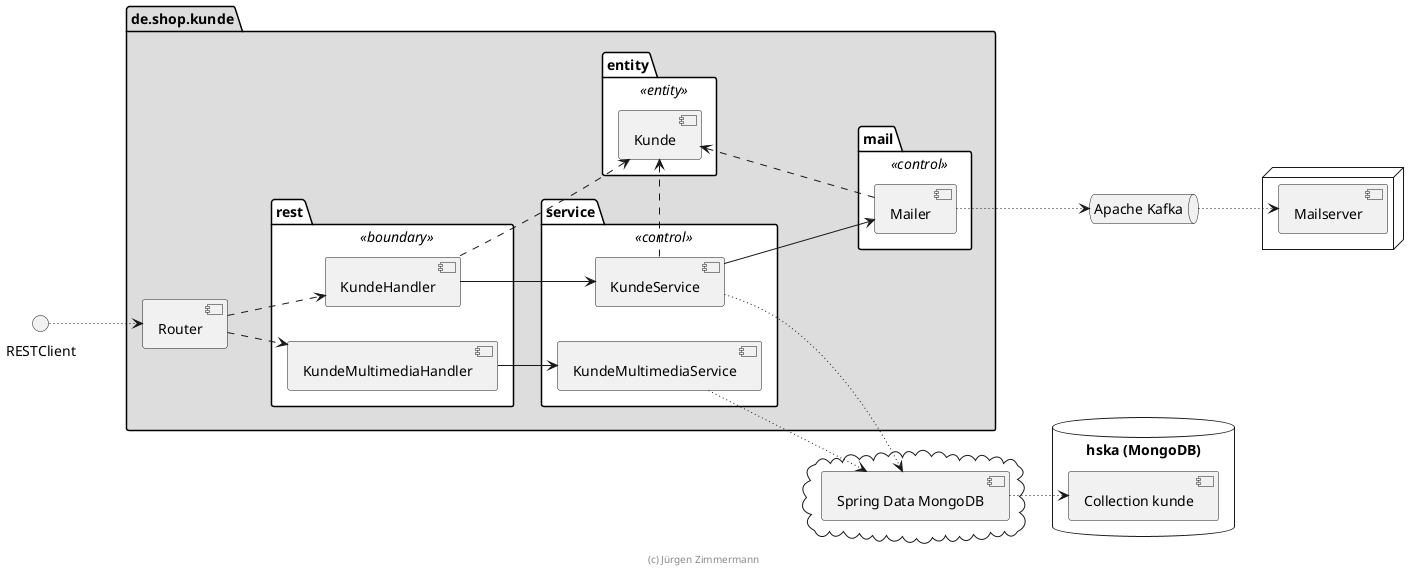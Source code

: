 @startuml

skinparam componentStyle uml2

left to right direction

package de.shop.kunde #DDDDDD {
    [Router]

    package rest <<boundary>> #FFFFFF {
        [KundeHandler]
        [KundeMultimediaHandler]
    }

    package service <<control>> #FFFFFF {
        [KundeService]
        [KundeMultimediaService]
    }

    package mail <<control>> #FFFFFF {
        [Mailer]
    }

    package entity <<entity>> #FFFFFF {
        [Kunde]
    }
}

cloud {
    [Spring Data MongoDB]
}

database "hska (MongoDB)" {
    [Collection kunde]
}

queue "Apache Kafka"

node {
    [Mailserver]
}

RESTClient ~~> [Router]
[Router] ..> [KundeHandler]
[Router] ..> [KundeMultimediaHandler]

[KundeHandler] .up.> [Kunde]
[KundeHandler] --> [KundeService]
[KundeMultimediaHandler] --> [KundeMultimediaService]
[KundeService] ..> [Kunde]

[KundeService] ~~> [Spring Data MongoDB]
[KundeMultimediaService] ~~> [Spring Data MongoDB]
[Spring Data MongoDB] ~~> [Collection kunde]

[KundeService] --> [Mailer]
[Mailer] .up.> [Kunde]
[Mailer] ~~> [Apache Kafka]
[Apache Kafka] ~~> [Mailserver]

' [hidden] fuer nicht-existierende Beziehungen als Workaround fuer das Layout
[KundeHandler] -[hidden]-> [Kunde]

footer (c) Jürgen Zimmermann

@enduml
